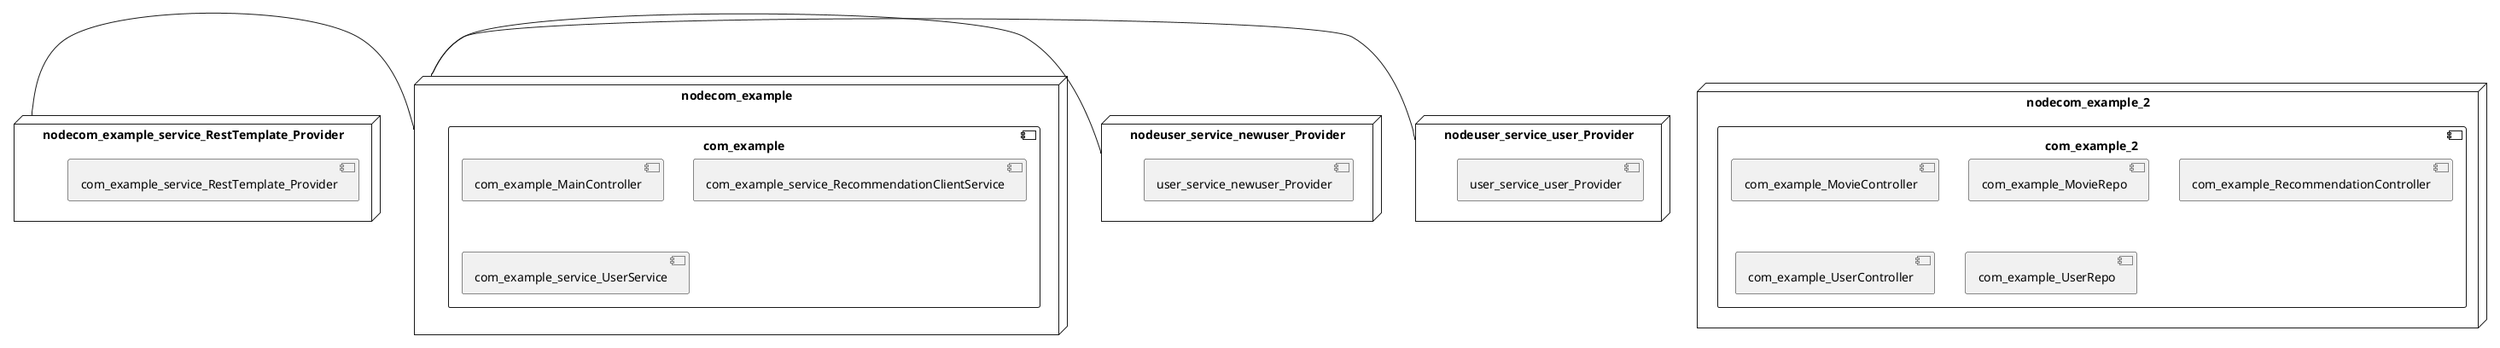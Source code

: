 @startuml
skinparam fixCircleLabelOverlapping true
skinparam componentStyle uml2
node nodecom_example {
component com_example {
[com_example_MainController] [[mdeket-spring-cloud-movie-recommendation.system#_9XpJoHCtEe-bw-3pP1Y6wg]]
[com_example_service_RecommendationClientService] [[mdeket-spring-cloud-movie-recommendation.system#_9XpJoHCtEe-bw-3pP1Y6wg]]
[com_example_service_UserService] [[mdeket-spring-cloud-movie-recommendation.system#_9XpJoHCtEe-bw-3pP1Y6wg]]
}
}
node nodecom_example_2 {
component com_example_2 {
[com_example_MovieController] [[mdeket-spring-cloud-movie-recommendation.system#_9XpJoHCtEe-bw-3pP1Y6wg]]
[com_example_MovieRepo] [[mdeket-spring-cloud-movie-recommendation.system#_9XpJoHCtEe-bw-3pP1Y6wg]]
[com_example_RecommendationController] [[mdeket-spring-cloud-movie-recommendation.system#_9XpJoHCtEe-bw-3pP1Y6wg]]
[com_example_UserController] [[mdeket-spring-cloud-movie-recommendation.system#_9XpJoHCtEe-bw-3pP1Y6wg]]
[com_example_UserRepo] [[mdeket-spring-cloud-movie-recommendation.system#_9XpJoHCtEe-bw-3pP1Y6wg]]
}
}
node nodecom_example_service_RestTemplate_Provider {
[com_example_service_RestTemplate_Provider] [[mdeket-spring-cloud-movie-recommendation.system#_9XpJoHCtEe-bw-3pP1Y6wg]]
}
node nodeuser_service_newuser_Provider {
[user_service_newuser_Provider] [[mdeket-spring-cloud-movie-recommendation.system#_9XpJoHCtEe-bw-3pP1Y6wg]]
}
node nodeuser_service_user_Provider {
[user_service_user_Provider] [[mdeket-spring-cloud-movie-recommendation.system#_9XpJoHCtEe-bw-3pP1Y6wg]]
}
[nodecom_example_service_RestTemplate_Provider] - [nodecom_example]
[nodeuser_service_newuser_Provider] - [nodecom_example]
[nodeuser_service_user_Provider] - [nodecom_example]

@enduml
